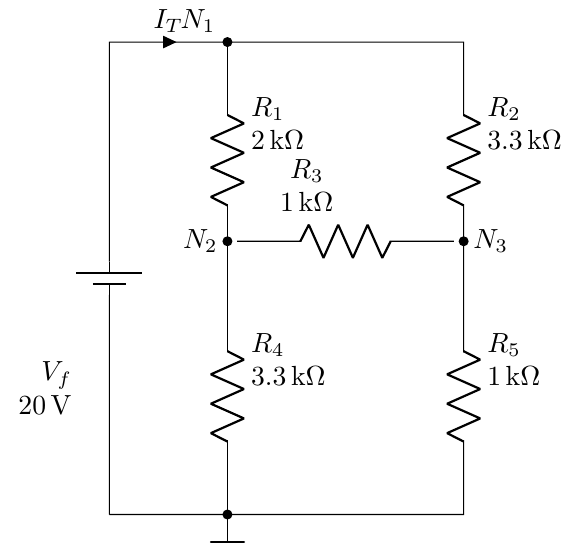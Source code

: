 \documentclass[class=article,border=0pt]{standalone}
\usepackage{siunitx}
\usepackage{tikz}
\usetikzlibrary{arrows}
\usepackage[american,siunitx]{circuitikz}

\begin{document}
\tikzset{component/.style={draw,thick,circle,fill=white,minimum size =0.75cm,inner sep=0pt}}

\begin{circuitikz}[scale=1]
  \draw (-1.5,0)
  to [battery1,invert] node[below=30mm,left=1.0em,align=right] {$V_f$\\\SI{20}{\volt}} (-1.5,6)
  to [short,i^>=$I_T$] node (N1) {} (0,6) to [short] (3,6)
  to [R] node[above=15mm,right=0.5em,align=left] {$R_2$\\\SI{3.3}{\kilo\ohm}} node (B) {} (3,3)
  to [R] node[above=15mm,right=0.5em,align=left] {$R_5$\\\SI{1}{\kilo\ohm}} (3,0)
  to [short] (-1.5,0);
  \draw (0,6)
  to [R,*-] node[above=15mm,right=0.5em,align=left] {$R_1$\\\SI{2}{\kilo\ohm}} node (A) {} (0,3)
  to [R,-*] node[above=15mm,right=0.5em,align=left] {$R_4$\\\SI{3.3}{\kilo\ohm}} (0,0)
  node[rground] {};
  \draw (A)
  to [R,*-*] node[above=2em,left=10mm,align=center] {$R_3$\\\SI{1}{\kilo\ohm}} (B);
  \node at (N1) [above]  {$N_1$};
  \node at (A) [left]  {$N_2$};
  \node at (B) [right] {$N_3$};
\end{circuitikz}
\end{document}
